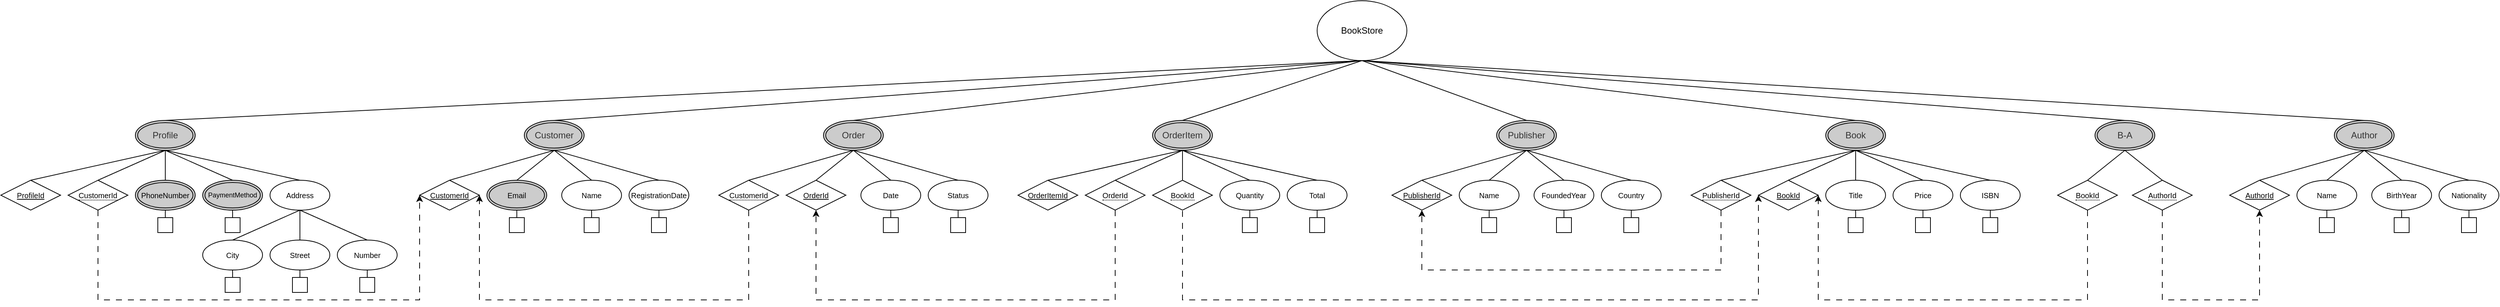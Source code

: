 <mxfile version="28.2.7">
  <diagram name="Page-1" id="6zA1jKckNfjwoGEOOEPr">
    <mxGraphModel grid="1" page="1" gridSize="10" guides="1" tooltips="1" connect="1" arrows="1" fold="1" pageScale="1" pageWidth="1169" pageHeight="827" math="0" shadow="0">
      <root>
        <mxCell id="0" />
        <mxCell id="1" parent="0" />
        <mxCell id="DmlKLq1shtRMBLZsvWSt-1" value="BookStore" style="ellipse;whiteSpace=wrap;html=1;align=center;" vertex="1" parent="1">
          <mxGeometry x="1120" y="40" width="120" height="80" as="geometry" />
        </mxCell>
        <mxCell id="DmlKLq1shtRMBLZsvWSt-6" value="Profile" style="ellipse;shape=doubleEllipse;margin=3;whiteSpace=wrap;html=1;align=center;fillColor=#CCCCCC;fontColor=#333333;strokeColor=#000000;" vertex="1" parent="1">
          <mxGeometry x="-460" y="200" width="80" height="40" as="geometry" />
        </mxCell>
        <mxCell id="DmlKLq1shtRMBLZsvWSt-14" value="" style="endArrow=none;html=1;rounded=0;exitX=0.5;exitY=0;exitDx=0;exitDy=0;entryX=0.5;entryY=1;entryDx=0;entryDy=0;" edge="1" parent="1" source="DmlKLq1shtRMBLZsvWSt-6" target="DmlKLq1shtRMBLZsvWSt-1">
          <mxGeometry width="50" height="50" relative="1" as="geometry">
            <mxPoint x="200" y="510" as="sourcePoint" />
            <mxPoint x="250" y="460" as="targetPoint" />
          </mxGeometry>
        </mxCell>
        <mxCell id="DmlKLq1shtRMBLZsvWSt-15" value="Address" style="ellipse;whiteSpace=wrap;html=1;align=center;fontSize=10;" vertex="1" parent="1">
          <mxGeometry x="-280" y="280" width="80" height="40" as="geometry" />
        </mxCell>
        <mxCell id="DmlKLq1shtRMBLZsvWSt-16" value="ProfileId" style="shape=rhombus;perimeter=rhombusPerimeter;whiteSpace=wrap;html=1;align=center;fontStyle=4;fontSize=10;" vertex="1" parent="1">
          <mxGeometry x="-640" y="280" width="80" height="40" as="geometry" />
        </mxCell>
        <mxCell id="DmlKLq1shtRMBLZsvWSt-211" style="edgeStyle=orthogonalEdgeStyle;rounded=0;orthogonalLoop=1;jettySize=auto;html=1;exitX=0.5;exitY=1;exitDx=0;exitDy=0;entryX=0;entryY=0.5;entryDx=0;entryDy=0;dashed=1;dashPattern=8 8;" edge="1" parent="1" source="DmlKLq1shtRMBLZsvWSt-19" target="DmlKLq1shtRMBLZsvWSt-46">
          <mxGeometry relative="1" as="geometry">
            <Array as="points">
              <mxPoint x="-510" y="440" />
              <mxPoint x="-80" y="440" />
            </Array>
          </mxGeometry>
        </mxCell>
        <mxCell id="DmlKLq1shtRMBLZsvWSt-19" value="&lt;span style=&quot;border-bottom: 1px dotted;&quot;&gt;CustomerId&lt;/span&gt;" style="shape=rhombus;perimeter=rhombusPerimeter;whiteSpace=wrap;html=1;align=center;fontStyle=0;fontSize=10;" vertex="1" parent="1">
          <mxGeometry x="-550" y="280" width="80" height="40" as="geometry" />
        </mxCell>
        <mxCell id="DmlKLq1shtRMBLZsvWSt-20" value="PhoneNumber" style="ellipse;shape=doubleEllipse;margin=3;whiteSpace=wrap;html=1;align=center;fontSize=10;fillColor=#CCCCCC;" vertex="1" parent="1">
          <mxGeometry x="-460" y="280" width="80" height="40" as="geometry" />
        </mxCell>
        <mxCell id="DmlKLq1shtRMBLZsvWSt-21" value="PaymentMethod" style="ellipse;shape=doubleEllipse;margin=3;whiteSpace=wrap;html=1;align=center;fontSize=9;fillColor=#CCCCCC;" vertex="1" parent="1">
          <mxGeometry x="-370" y="280" width="80" height="40" as="geometry" />
        </mxCell>
        <mxCell id="DmlKLq1shtRMBLZsvWSt-22" value="" style="endArrow=none;html=1;rounded=0;exitX=0.5;exitY=0;exitDx=0;exitDy=0;entryX=0.5;entryY=1;entryDx=0;entryDy=0;" edge="1" parent="1" source="DmlKLq1shtRMBLZsvWSt-16" target="DmlKLq1shtRMBLZsvWSt-6">
          <mxGeometry width="50" height="50" relative="1" as="geometry">
            <mxPoint x="-400" y="290" as="sourcePoint" />
            <mxPoint x="-350" y="240" as="targetPoint" />
          </mxGeometry>
        </mxCell>
        <mxCell id="DmlKLq1shtRMBLZsvWSt-23" value="" style="endArrow=none;html=1;rounded=0;exitX=0.5;exitY=0;exitDx=0;exitDy=0;entryX=0.5;entryY=1;entryDx=0;entryDy=0;" edge="1" parent="1" source="DmlKLq1shtRMBLZsvWSt-19" target="DmlKLq1shtRMBLZsvWSt-6">
          <mxGeometry width="50" height="50" relative="1" as="geometry">
            <mxPoint x="-590" y="290" as="sourcePoint" />
            <mxPoint x="-410" y="250" as="targetPoint" />
          </mxGeometry>
        </mxCell>
        <mxCell id="DmlKLq1shtRMBLZsvWSt-24" value="" style="endArrow=none;html=1;rounded=0;exitX=0.5;exitY=0;exitDx=0;exitDy=0;entryX=0.5;entryY=1;entryDx=0;entryDy=0;" edge="1" parent="1" source="DmlKLq1shtRMBLZsvWSt-15" target="DmlKLq1shtRMBLZsvWSt-6">
          <mxGeometry width="50" height="50" relative="1" as="geometry">
            <mxPoint x="-500" y="290" as="sourcePoint" />
            <mxPoint x="-410" y="250" as="targetPoint" />
          </mxGeometry>
        </mxCell>
        <mxCell id="DmlKLq1shtRMBLZsvWSt-25" value="" style="endArrow=none;html=1;rounded=0;exitX=0.5;exitY=0;exitDx=0;exitDy=0;entryX=0.5;entryY=1;entryDx=0;entryDy=0;" edge="1" parent="1" source="DmlKLq1shtRMBLZsvWSt-20" target="DmlKLq1shtRMBLZsvWSt-6">
          <mxGeometry width="50" height="50" relative="1" as="geometry">
            <mxPoint x="-410" y="290" as="sourcePoint" />
            <mxPoint x="-410" y="250" as="targetPoint" />
          </mxGeometry>
        </mxCell>
        <mxCell id="DmlKLq1shtRMBLZsvWSt-26" value="" style="endArrow=none;html=1;rounded=0;exitX=0.5;exitY=0;exitDx=0;exitDy=0;entryX=0.5;entryY=1;entryDx=0;entryDy=0;" edge="1" parent="1" source="DmlKLq1shtRMBLZsvWSt-21" target="DmlKLq1shtRMBLZsvWSt-6">
          <mxGeometry width="50" height="50" relative="1" as="geometry">
            <mxPoint x="-320" y="290" as="sourcePoint" />
            <mxPoint x="-410" y="250" as="targetPoint" />
          </mxGeometry>
        </mxCell>
        <mxCell id="DmlKLq1shtRMBLZsvWSt-27" value="City" style="ellipse;whiteSpace=wrap;html=1;align=center;fontSize=10;" vertex="1" parent="1">
          <mxGeometry x="-370" y="360" width="80" height="40" as="geometry" />
        </mxCell>
        <mxCell id="DmlKLq1shtRMBLZsvWSt-28" value="Street" style="ellipse;whiteSpace=wrap;html=1;align=center;fontSize=10;" vertex="1" parent="1">
          <mxGeometry x="-280" y="360" width="80" height="40" as="geometry" />
        </mxCell>
        <mxCell id="DmlKLq1shtRMBLZsvWSt-29" value="Number" style="ellipse;whiteSpace=wrap;html=1;align=center;fontSize=10;" vertex="1" parent="1">
          <mxGeometry x="-190" y="360" width="80" height="40" as="geometry" />
        </mxCell>
        <mxCell id="DmlKLq1shtRMBLZsvWSt-30" value="" style="endArrow=none;html=1;rounded=0;exitX=0.5;exitY=0;exitDx=0;exitDy=0;entryX=0.5;entryY=1;entryDx=0;entryDy=0;" edge="1" parent="1" source="DmlKLq1shtRMBLZsvWSt-27" target="DmlKLq1shtRMBLZsvWSt-15">
          <mxGeometry width="50" height="50" relative="1" as="geometry">
            <mxPoint x="-410" y="290" as="sourcePoint" />
            <mxPoint x="-410" y="250" as="targetPoint" />
          </mxGeometry>
        </mxCell>
        <mxCell id="DmlKLq1shtRMBLZsvWSt-31" value="" style="endArrow=none;html=1;rounded=0;exitX=0.5;exitY=0;exitDx=0;exitDy=0;entryX=0.5;entryY=1;entryDx=0;entryDy=0;" edge="1" parent="1" source="DmlKLq1shtRMBLZsvWSt-28" target="DmlKLq1shtRMBLZsvWSt-15">
          <mxGeometry width="50" height="50" relative="1" as="geometry">
            <mxPoint x="-500" y="370" as="sourcePoint" />
            <mxPoint x="-410" y="330" as="targetPoint" />
          </mxGeometry>
        </mxCell>
        <mxCell id="DmlKLq1shtRMBLZsvWSt-32" value="" style="endArrow=none;html=1;rounded=0;exitX=0.5;exitY=0;exitDx=0;exitDy=0;entryX=0.5;entryY=1;entryDx=0;entryDy=0;" edge="1" parent="1" source="DmlKLq1shtRMBLZsvWSt-29" target="DmlKLq1shtRMBLZsvWSt-15">
          <mxGeometry width="50" height="50" relative="1" as="geometry">
            <mxPoint x="-410" y="370" as="sourcePoint" />
            <mxPoint x="-410" y="330" as="targetPoint" />
          </mxGeometry>
        </mxCell>
        <mxCell id="DmlKLq1shtRMBLZsvWSt-33" value="" style="whiteSpace=wrap;html=1;aspect=fixed;" vertex="1" parent="1">
          <mxGeometry x="-340" y="330" width="20" height="20" as="geometry" />
        </mxCell>
        <mxCell id="DmlKLq1shtRMBLZsvWSt-34" value="" style="whiteSpace=wrap;html=1;aspect=fixed;" vertex="1" parent="1">
          <mxGeometry x="-430" y="330" width="20" height="20" as="geometry" />
        </mxCell>
        <mxCell id="DmlKLq1shtRMBLZsvWSt-35" value="" style="whiteSpace=wrap;html=1;aspect=fixed;" vertex="1" parent="1">
          <mxGeometry x="-340" y="410" width="20" height="20" as="geometry" />
        </mxCell>
        <mxCell id="DmlKLq1shtRMBLZsvWSt-36" value="" style="whiteSpace=wrap;html=1;aspect=fixed;" vertex="1" parent="1">
          <mxGeometry x="-250" y="410" width="20" height="20" as="geometry" />
        </mxCell>
        <mxCell id="DmlKLq1shtRMBLZsvWSt-37" value="" style="whiteSpace=wrap;html=1;aspect=fixed;" vertex="1" parent="1">
          <mxGeometry x="-160" y="410" width="20" height="20" as="geometry" />
        </mxCell>
        <mxCell id="DmlKLq1shtRMBLZsvWSt-38" value="" style="endArrow=none;html=1;rounded=0;exitX=0.5;exitY=0;exitDx=0;exitDy=0;entryX=0.5;entryY=1;entryDx=0;entryDy=0;" edge="1" parent="1" source="DmlKLq1shtRMBLZsvWSt-34" target="DmlKLq1shtRMBLZsvWSt-20">
          <mxGeometry width="50" height="50" relative="1" as="geometry">
            <mxPoint x="-410" y="290" as="sourcePoint" />
            <mxPoint x="-410" y="250" as="targetPoint" />
          </mxGeometry>
        </mxCell>
        <mxCell id="DmlKLq1shtRMBLZsvWSt-39" value="" style="endArrow=none;html=1;rounded=0;exitX=0.5;exitY=0;exitDx=0;exitDy=0;entryX=0.5;entryY=1;entryDx=0;entryDy=0;" edge="1" parent="1" source="DmlKLq1shtRMBLZsvWSt-33" target="DmlKLq1shtRMBLZsvWSt-21">
          <mxGeometry width="50" height="50" relative="1" as="geometry">
            <mxPoint x="-410" y="340" as="sourcePoint" />
            <mxPoint x="-410" y="330" as="targetPoint" />
          </mxGeometry>
        </mxCell>
        <mxCell id="DmlKLq1shtRMBLZsvWSt-40" value="" style="endArrow=none;html=1;rounded=0;exitX=0.5;exitY=0;exitDx=0;exitDy=0;entryX=0.5;entryY=1;entryDx=0;entryDy=0;" edge="1" parent="1" source="DmlKLq1shtRMBLZsvWSt-35" target="DmlKLq1shtRMBLZsvWSt-27">
          <mxGeometry width="50" height="50" relative="1" as="geometry">
            <mxPoint x="-320" y="300" as="sourcePoint" />
            <mxPoint x="-320" y="290" as="targetPoint" />
          </mxGeometry>
        </mxCell>
        <mxCell id="DmlKLq1shtRMBLZsvWSt-42" value="" style="endArrow=none;html=1;rounded=0;exitX=0.5;exitY=0;exitDx=0;exitDy=0;entryX=0.5;entryY=1;entryDx=0;entryDy=0;" edge="1" parent="1" source="DmlKLq1shtRMBLZsvWSt-36" target="DmlKLq1shtRMBLZsvWSt-28">
          <mxGeometry width="50" height="50" relative="1" as="geometry">
            <mxPoint x="-320" y="420" as="sourcePoint" />
            <mxPoint x="-320" y="410" as="targetPoint" />
          </mxGeometry>
        </mxCell>
        <mxCell id="DmlKLq1shtRMBLZsvWSt-43" value="" style="endArrow=none;html=1;rounded=0;exitX=0.5;exitY=0;exitDx=0;exitDy=0;entryX=0.5;entryY=1;entryDx=0;entryDy=0;" edge="1" parent="1" source="DmlKLq1shtRMBLZsvWSt-37" target="DmlKLq1shtRMBLZsvWSt-29">
          <mxGeometry width="50" height="50" relative="1" as="geometry">
            <mxPoint x="-230" y="420" as="sourcePoint" />
            <mxPoint x="-230" y="410" as="targetPoint" />
          </mxGeometry>
        </mxCell>
        <mxCell id="DmlKLq1shtRMBLZsvWSt-44" value="Customer" style="ellipse;shape=doubleEllipse;margin=3;whiteSpace=wrap;html=1;align=center;fillColor=#CCCCCC;fontColor=#333333;strokeColor=#000000;" vertex="1" parent="1">
          <mxGeometry x="60" y="200" width="80" height="40" as="geometry" />
        </mxCell>
        <mxCell id="DmlKLq1shtRMBLZsvWSt-45" value="Name" style="ellipse;whiteSpace=wrap;html=1;align=center;fontSize=10;" vertex="1" parent="1">
          <mxGeometry x="110" y="280" width="80" height="40" as="geometry" />
        </mxCell>
        <mxCell id="DmlKLq1shtRMBLZsvWSt-46" value="CustomerId" style="shape=rhombus;perimeter=rhombusPerimeter;whiteSpace=wrap;html=1;align=center;fontStyle=4;fontSize=10;" vertex="1" parent="1">
          <mxGeometry x="-80" y="280" width="80" height="40" as="geometry" />
        </mxCell>
        <mxCell id="DmlKLq1shtRMBLZsvWSt-48" value="Email" style="ellipse;shape=doubleEllipse;margin=3;whiteSpace=wrap;html=1;align=center;fontSize=10;fillColor=#CCCCCC;" vertex="1" parent="1">
          <mxGeometry x="10" y="280" width="80" height="40" as="geometry" />
        </mxCell>
        <mxCell id="DmlKLq1shtRMBLZsvWSt-50" value="" style="endArrow=none;html=1;rounded=0;exitX=0.5;exitY=0;exitDx=0;exitDy=0;entryX=0.5;entryY=1;entryDx=0;entryDy=0;" edge="1" parent="1" source="DmlKLq1shtRMBLZsvWSt-46" target="DmlKLq1shtRMBLZsvWSt-44">
          <mxGeometry width="50" height="50" relative="1" as="geometry">
            <mxPoint x="115" y="290" as="sourcePoint" />
            <mxPoint x="165" y="240" as="targetPoint" />
          </mxGeometry>
        </mxCell>
        <mxCell id="DmlKLq1shtRMBLZsvWSt-52" value="" style="endArrow=none;html=1;rounded=0;exitX=0.5;exitY=0;exitDx=0;exitDy=0;entryX=0.5;entryY=1;entryDx=0;entryDy=0;" edge="1" parent="1" source="DmlKLq1shtRMBLZsvWSt-45" target="DmlKLq1shtRMBLZsvWSt-44">
          <mxGeometry width="50" height="50" relative="1" as="geometry">
            <mxPoint x="15" y="290" as="sourcePoint" />
            <mxPoint x="105" y="250" as="targetPoint" />
          </mxGeometry>
        </mxCell>
        <mxCell id="DmlKLq1shtRMBLZsvWSt-53" value="" style="endArrow=none;html=1;rounded=0;exitX=0.5;exitY=0;exitDx=0;exitDy=0;entryX=0.5;entryY=1;entryDx=0;entryDy=0;" edge="1" parent="1" source="DmlKLq1shtRMBLZsvWSt-48" target="DmlKLq1shtRMBLZsvWSt-44">
          <mxGeometry width="50" height="50" relative="1" as="geometry">
            <mxPoint x="105" y="290" as="sourcePoint" />
            <mxPoint x="105" y="250" as="targetPoint" />
          </mxGeometry>
        </mxCell>
        <mxCell id="DmlKLq1shtRMBLZsvWSt-62" value="" style="whiteSpace=wrap;html=1;aspect=fixed;" vertex="1" parent="1">
          <mxGeometry x="40" y="330" width="20" height="20" as="geometry" />
        </mxCell>
        <mxCell id="DmlKLq1shtRMBLZsvWSt-66" value="" style="endArrow=none;html=1;rounded=0;exitX=0.5;exitY=0;exitDx=0;exitDy=0;entryX=0.5;entryY=1;entryDx=0;entryDy=0;" edge="1" parent="1" source="DmlKLq1shtRMBLZsvWSt-62" target="DmlKLq1shtRMBLZsvWSt-48">
          <mxGeometry width="50" height="50" relative="1" as="geometry">
            <mxPoint x="60" y="290" as="sourcePoint" />
            <mxPoint x="60" y="250" as="targetPoint" />
          </mxGeometry>
        </mxCell>
        <mxCell id="DmlKLq1shtRMBLZsvWSt-72" value="RegistrationDate" style="ellipse;whiteSpace=wrap;html=1;align=center;fontSize=10;" vertex="1" parent="1">
          <mxGeometry x="200" y="280" width="80" height="40" as="geometry" />
        </mxCell>
        <mxCell id="DmlKLq1shtRMBLZsvWSt-73" value="" style="endArrow=none;html=1;rounded=0;exitX=0.5;exitY=0;exitDx=0;exitDy=0;entryX=0.5;entryY=1;entryDx=0;entryDy=0;" edge="1" parent="1" source="DmlKLq1shtRMBLZsvWSt-72" target="DmlKLq1shtRMBLZsvWSt-44">
          <mxGeometry width="50" height="50" relative="1" as="geometry">
            <mxPoint x="105" y="290" as="sourcePoint" />
            <mxPoint x="105" y="250" as="targetPoint" />
          </mxGeometry>
        </mxCell>
        <mxCell id="DmlKLq1shtRMBLZsvWSt-77" value="" style="whiteSpace=wrap;html=1;aspect=fixed;" vertex="1" parent="1">
          <mxGeometry x="140" y="330" width="20" height="20" as="geometry" />
        </mxCell>
        <mxCell id="DmlKLq1shtRMBLZsvWSt-79" value="" style="whiteSpace=wrap;html=1;aspect=fixed;" vertex="1" parent="1">
          <mxGeometry x="230" y="330" width="20" height="20" as="geometry" />
        </mxCell>
        <mxCell id="DmlKLq1shtRMBLZsvWSt-81" value="" style="endArrow=none;html=1;rounded=0;exitX=0.5;exitY=0;exitDx=0;exitDy=0;entryX=0.5;entryY=1;entryDx=0;entryDy=0;" edge="1" parent="1" source="DmlKLq1shtRMBLZsvWSt-77" target="DmlKLq1shtRMBLZsvWSt-45">
          <mxGeometry width="50" height="50" relative="1" as="geometry">
            <mxPoint x="70" y="340" as="sourcePoint" />
            <mxPoint x="70" y="330" as="targetPoint" />
          </mxGeometry>
        </mxCell>
        <mxCell id="DmlKLq1shtRMBLZsvWSt-82" value="" style="endArrow=none;html=1;rounded=0;exitX=0.5;exitY=0;exitDx=0;exitDy=0;entryX=0.5;entryY=1;entryDx=0;entryDy=0;" edge="1" parent="1" source="DmlKLq1shtRMBLZsvWSt-79" target="DmlKLq1shtRMBLZsvWSt-72">
          <mxGeometry width="50" height="50" relative="1" as="geometry">
            <mxPoint x="160" y="340" as="sourcePoint" />
            <mxPoint x="160" y="330" as="targetPoint" />
          </mxGeometry>
        </mxCell>
        <mxCell id="DmlKLq1shtRMBLZsvWSt-83" value="" style="endArrow=none;html=1;rounded=0;exitX=0.5;exitY=0;exitDx=0;exitDy=0;entryX=0.5;entryY=1;entryDx=0;entryDy=0;" edge="1" parent="1" source="DmlKLq1shtRMBLZsvWSt-44" target="DmlKLq1shtRMBLZsvWSt-1">
          <mxGeometry width="50" height="50" relative="1" as="geometry">
            <mxPoint x="-410" y="210" as="sourcePoint" />
            <mxPoint x="-30" y="130" as="targetPoint" />
          </mxGeometry>
        </mxCell>
        <mxCell id="DmlKLq1shtRMBLZsvWSt-84" value="Order" style="ellipse;shape=doubleEllipse;margin=3;whiteSpace=wrap;html=1;align=center;fillColor=#CCCCCC;fontColor=#333333;strokeColor=#000000;" vertex="1" parent="1">
          <mxGeometry x="460" y="200" width="80" height="40" as="geometry" />
        </mxCell>
        <mxCell id="DmlKLq1shtRMBLZsvWSt-85" value="Date" style="ellipse;whiteSpace=wrap;html=1;align=center;fontSize=10;" vertex="1" parent="1">
          <mxGeometry x="510" y="280" width="80" height="40" as="geometry" />
        </mxCell>
        <mxCell id="DmlKLq1shtRMBLZsvWSt-86" value="OrderId" style="shape=rhombus;perimeter=rhombusPerimeter;whiteSpace=wrap;html=1;align=center;fontStyle=4;fontSize=10;" vertex="1" parent="1">
          <mxGeometry x="410" y="280" width="80" height="40" as="geometry" />
        </mxCell>
        <mxCell id="DmlKLq1shtRMBLZsvWSt-212" style="edgeStyle=orthogonalEdgeStyle;rounded=0;orthogonalLoop=1;jettySize=auto;html=1;entryX=1;entryY=0.5;entryDx=0;entryDy=0;dashed=1;dashPattern=8 8;" edge="1" parent="1" source="DmlKLq1shtRMBLZsvWSt-87" target="DmlKLq1shtRMBLZsvWSt-46">
          <mxGeometry relative="1" as="geometry">
            <Array as="points">
              <mxPoint x="360" y="440" />
              <mxPoint y="440" />
            </Array>
          </mxGeometry>
        </mxCell>
        <mxCell id="DmlKLq1shtRMBLZsvWSt-87" value="&lt;span style=&quot;border-bottom: 1px dotted;&quot;&gt;CustomerId&lt;/span&gt;" style="shape=rhombus;perimeter=rhombusPerimeter;whiteSpace=wrap;html=1;align=center;fontStyle=0;fontSize=10;" vertex="1" parent="1">
          <mxGeometry x="320" y="280" width="80" height="40" as="geometry" />
        </mxCell>
        <mxCell id="DmlKLq1shtRMBLZsvWSt-90" value="" style="endArrow=none;html=1;rounded=0;exitX=0.5;exitY=0;exitDx=0;exitDy=0;entryX=0.5;entryY=1;entryDx=0;entryDy=0;" edge="1" parent="1" source="DmlKLq1shtRMBLZsvWSt-86" target="DmlKLq1shtRMBLZsvWSt-84">
          <mxGeometry width="50" height="50" relative="1" as="geometry">
            <mxPoint x="525" y="290" as="sourcePoint" />
            <mxPoint x="575" y="240" as="targetPoint" />
          </mxGeometry>
        </mxCell>
        <mxCell id="DmlKLq1shtRMBLZsvWSt-91" value="" style="endArrow=none;html=1;rounded=0;exitX=0.5;exitY=0;exitDx=0;exitDy=0;entryX=0.5;entryY=1;entryDx=0;entryDy=0;" edge="1" parent="1" source="DmlKLq1shtRMBLZsvWSt-87" target="DmlKLq1shtRMBLZsvWSt-84">
          <mxGeometry width="50" height="50" relative="1" as="geometry">
            <mxPoint x="335" y="290" as="sourcePoint" />
            <mxPoint x="515" y="250" as="targetPoint" />
          </mxGeometry>
        </mxCell>
        <mxCell id="DmlKLq1shtRMBLZsvWSt-92" value="" style="endArrow=none;html=1;rounded=0;exitX=0.5;exitY=0;exitDx=0;exitDy=0;entryX=0.5;entryY=1;entryDx=0;entryDy=0;" edge="1" parent="1" source="DmlKLq1shtRMBLZsvWSt-85" target="DmlKLq1shtRMBLZsvWSt-84">
          <mxGeometry width="50" height="50" relative="1" as="geometry">
            <mxPoint x="425" y="290" as="sourcePoint" />
            <mxPoint x="515" y="250" as="targetPoint" />
          </mxGeometry>
        </mxCell>
        <mxCell id="DmlKLq1shtRMBLZsvWSt-111" value="Status" style="ellipse;whiteSpace=wrap;html=1;align=center;fontSize=10;" vertex="1" parent="1">
          <mxGeometry x="600" y="280" width="80" height="40" as="geometry" />
        </mxCell>
        <mxCell id="DmlKLq1shtRMBLZsvWSt-112" value="" style="endArrow=none;html=1;rounded=0;exitX=0.5;exitY=0;exitDx=0;exitDy=0;entryX=0.5;entryY=1;entryDx=0;entryDy=0;" edge="1" parent="1" source="DmlKLq1shtRMBLZsvWSt-111" target="DmlKLq1shtRMBLZsvWSt-84">
          <mxGeometry width="50" height="50" relative="1" as="geometry">
            <mxPoint x="515" y="290" as="sourcePoint" />
            <mxPoint x="515" y="250" as="targetPoint" />
          </mxGeometry>
        </mxCell>
        <mxCell id="DmlKLq1shtRMBLZsvWSt-113" value="" style="whiteSpace=wrap;html=1;aspect=fixed;" vertex="1" parent="1">
          <mxGeometry x="540" y="330" width="20" height="20" as="geometry" />
        </mxCell>
        <mxCell id="DmlKLq1shtRMBLZsvWSt-114" value="" style="whiteSpace=wrap;html=1;aspect=fixed;" vertex="1" parent="1">
          <mxGeometry x="630" y="330" width="20" height="20" as="geometry" />
        </mxCell>
        <mxCell id="DmlKLq1shtRMBLZsvWSt-115" value="" style="endArrow=none;html=1;rounded=0;exitX=0.5;exitY=0;exitDx=0;exitDy=0;entryX=0.5;entryY=1;entryDx=0;entryDy=0;" edge="1" parent="1" source="DmlKLq1shtRMBLZsvWSt-113" target="DmlKLq1shtRMBLZsvWSt-85">
          <mxGeometry width="50" height="50" relative="1" as="geometry">
            <mxPoint x="560" y="290" as="sourcePoint" />
            <mxPoint x="560" y="250" as="targetPoint" />
          </mxGeometry>
        </mxCell>
        <mxCell id="DmlKLq1shtRMBLZsvWSt-116" value="" style="endArrow=none;html=1;rounded=0;exitX=0.5;exitY=0;exitDx=0;exitDy=0;entryX=0.5;entryY=1;entryDx=0;entryDy=0;" edge="1" parent="1" source="DmlKLq1shtRMBLZsvWSt-114" target="DmlKLq1shtRMBLZsvWSt-111">
          <mxGeometry width="50" height="50" relative="1" as="geometry">
            <mxPoint x="555" y="340" as="sourcePoint" />
            <mxPoint x="555" y="330" as="targetPoint" />
          </mxGeometry>
        </mxCell>
        <mxCell id="DmlKLq1shtRMBLZsvWSt-117" value="" style="endArrow=none;html=1;rounded=0;exitX=0.5;exitY=0;exitDx=0;exitDy=0;entryX=0.5;entryY=1;entryDx=0;entryDy=0;" edge="1" parent="1" source="DmlKLq1shtRMBLZsvWSt-84" target="DmlKLq1shtRMBLZsvWSt-1">
          <mxGeometry width="50" height="50" relative="1" as="geometry">
            <mxPoint x="110" y="210" as="sourcePoint" />
            <mxPoint x="-30" y="130" as="targetPoint" />
          </mxGeometry>
        </mxCell>
        <mxCell id="DmlKLq1shtRMBLZsvWSt-118" value="OrderItem" style="ellipse;shape=doubleEllipse;margin=3;whiteSpace=wrap;html=1;align=center;fillColor=#CCCCCC;fontColor=#333333;strokeColor=#000000;" vertex="1" parent="1">
          <mxGeometry x="900" y="200" width="80" height="40" as="geometry" />
        </mxCell>
        <mxCell id="DmlKLq1shtRMBLZsvWSt-119" value="Quantity" style="ellipse;whiteSpace=wrap;html=1;align=center;fontSize=10;" vertex="1" parent="1">
          <mxGeometry x="990" y="280" width="80" height="40" as="geometry" />
        </mxCell>
        <mxCell id="DmlKLq1shtRMBLZsvWSt-120" value="OrderItemId" style="shape=rhombus;perimeter=rhombusPerimeter;whiteSpace=wrap;html=1;align=center;fontStyle=4;fontSize=10;" vertex="1" parent="1">
          <mxGeometry x="720" y="280" width="80" height="40" as="geometry" />
        </mxCell>
        <mxCell id="DmlKLq1shtRMBLZsvWSt-213" style="edgeStyle=orthogonalEdgeStyle;rounded=0;orthogonalLoop=1;jettySize=auto;html=1;exitX=0.5;exitY=1;exitDx=0;exitDy=0;entryX=0.5;entryY=1;entryDx=0;entryDy=0;dashed=1;dashPattern=8 8;" edge="1" parent="1" source="DmlKLq1shtRMBLZsvWSt-121" target="DmlKLq1shtRMBLZsvWSt-86">
          <mxGeometry relative="1" as="geometry">
            <Array as="points">
              <mxPoint x="850" y="440" />
              <mxPoint x="450" y="440" />
            </Array>
          </mxGeometry>
        </mxCell>
        <mxCell id="DmlKLq1shtRMBLZsvWSt-121" value="&lt;span style=&quot;border-bottom: 1px dotted;&quot;&gt;OrderId&lt;/span&gt;" style="shape=rhombus;perimeter=rhombusPerimeter;whiteSpace=wrap;html=1;align=center;fontStyle=0;fontSize=10;" vertex="1" parent="1">
          <mxGeometry x="810" y="280" width="80" height="40" as="geometry" />
        </mxCell>
        <mxCell id="DmlKLq1shtRMBLZsvWSt-122" value="" style="endArrow=none;html=1;rounded=0;exitX=0.5;exitY=0;exitDx=0;exitDy=0;entryX=0.5;entryY=1;entryDx=0;entryDy=0;" edge="1" parent="1" source="DmlKLq1shtRMBLZsvWSt-120" target="DmlKLq1shtRMBLZsvWSt-118">
          <mxGeometry width="50" height="50" relative="1" as="geometry">
            <mxPoint x="965" y="290" as="sourcePoint" />
            <mxPoint x="1015" y="240" as="targetPoint" />
          </mxGeometry>
        </mxCell>
        <mxCell id="DmlKLq1shtRMBLZsvWSt-123" value="" style="endArrow=none;html=1;rounded=0;exitX=0.5;exitY=0;exitDx=0;exitDy=0;entryX=0.5;entryY=1;entryDx=0;entryDy=0;" edge="1" parent="1" source="DmlKLq1shtRMBLZsvWSt-121" target="DmlKLq1shtRMBLZsvWSt-118">
          <mxGeometry width="50" height="50" relative="1" as="geometry">
            <mxPoint x="775" y="290" as="sourcePoint" />
            <mxPoint x="955" y="250" as="targetPoint" />
          </mxGeometry>
        </mxCell>
        <mxCell id="DmlKLq1shtRMBLZsvWSt-124" value="" style="endArrow=none;html=1;rounded=0;exitX=0.5;exitY=0;exitDx=0;exitDy=0;entryX=0.5;entryY=1;entryDx=0;entryDy=0;" edge="1" parent="1" source="DmlKLq1shtRMBLZsvWSt-119" target="DmlKLq1shtRMBLZsvWSt-118">
          <mxGeometry width="50" height="50" relative="1" as="geometry">
            <mxPoint x="865" y="290" as="sourcePoint" />
            <mxPoint x="955" y="250" as="targetPoint" />
          </mxGeometry>
        </mxCell>
        <mxCell id="DmlKLq1shtRMBLZsvWSt-125" value="Total" style="ellipse;whiteSpace=wrap;html=1;align=center;fontSize=10;" vertex="1" parent="1">
          <mxGeometry x="1080" y="280" width="80" height="40" as="geometry" />
        </mxCell>
        <mxCell id="DmlKLq1shtRMBLZsvWSt-126" value="" style="endArrow=none;html=1;rounded=0;exitX=0.5;exitY=0;exitDx=0;exitDy=0;entryX=0.5;entryY=1;entryDx=0;entryDy=0;" edge="1" parent="1" source="DmlKLq1shtRMBLZsvWSt-125" target="DmlKLq1shtRMBLZsvWSt-118">
          <mxGeometry width="50" height="50" relative="1" as="geometry">
            <mxPoint x="955" y="290" as="sourcePoint" />
            <mxPoint x="955" y="250" as="targetPoint" />
          </mxGeometry>
        </mxCell>
        <mxCell id="DmlKLq1shtRMBLZsvWSt-127" value="" style="whiteSpace=wrap;html=1;aspect=fixed;" vertex="1" parent="1">
          <mxGeometry x="1020" y="330" width="20" height="20" as="geometry" />
        </mxCell>
        <mxCell id="DmlKLq1shtRMBLZsvWSt-128" value="" style="whiteSpace=wrap;html=1;aspect=fixed;" vertex="1" parent="1">
          <mxGeometry x="1110" y="330" width="20" height="20" as="geometry" />
        </mxCell>
        <mxCell id="DmlKLq1shtRMBLZsvWSt-129" value="" style="endArrow=none;html=1;rounded=0;exitX=0.5;exitY=0;exitDx=0;exitDy=0;entryX=0.5;entryY=1;entryDx=0;entryDy=0;" edge="1" parent="1" source="DmlKLq1shtRMBLZsvWSt-127" target="DmlKLq1shtRMBLZsvWSt-119">
          <mxGeometry width="50" height="50" relative="1" as="geometry">
            <mxPoint x="1040" y="290" as="sourcePoint" />
            <mxPoint x="1040" y="250" as="targetPoint" />
          </mxGeometry>
        </mxCell>
        <mxCell id="DmlKLq1shtRMBLZsvWSt-130" value="" style="endArrow=none;html=1;rounded=0;exitX=0.5;exitY=0;exitDx=0;exitDy=0;entryX=0.5;entryY=1;entryDx=0;entryDy=0;" edge="1" parent="1" source="DmlKLq1shtRMBLZsvWSt-128" target="DmlKLq1shtRMBLZsvWSt-125">
          <mxGeometry width="50" height="50" relative="1" as="geometry">
            <mxPoint x="1035" y="340" as="sourcePoint" />
            <mxPoint x="1035" y="330" as="targetPoint" />
          </mxGeometry>
        </mxCell>
        <mxCell id="DmlKLq1shtRMBLZsvWSt-216" style="edgeStyle=orthogonalEdgeStyle;rounded=0;orthogonalLoop=1;jettySize=auto;html=1;exitX=0.5;exitY=1;exitDx=0;exitDy=0;dashed=1;dashPattern=8 8;entryX=0;entryY=0.5;entryDx=0;entryDy=0;" edge="1" parent="1" target="DmlKLq1shtRMBLZsvWSt-136">
          <mxGeometry relative="1" as="geometry">
            <mxPoint x="940" y="321" as="sourcePoint" />
            <mxPoint x="1740" y="331" as="targetPoint" />
            <Array as="points">
              <mxPoint x="940" y="440" />
              <mxPoint x="1710" y="440" />
            </Array>
          </mxGeometry>
        </mxCell>
        <mxCell id="DmlKLq1shtRMBLZsvWSt-131" value="&lt;span style=&quot;border-bottom: 1px dotted;&quot;&gt;BookId&lt;/span&gt;" style="shape=rhombus;perimeter=rhombusPerimeter;whiteSpace=wrap;html=1;align=center;fontStyle=0;fontSize=10;" vertex="1" parent="1">
          <mxGeometry x="900" y="280" width="80" height="40" as="geometry" />
        </mxCell>
        <mxCell id="DmlKLq1shtRMBLZsvWSt-132" value="" style="endArrow=none;html=1;rounded=0;exitX=0.5;exitY=0;exitDx=0;exitDy=0;entryX=0.5;entryY=1;entryDx=0;entryDy=0;" edge="1" parent="1" source="DmlKLq1shtRMBLZsvWSt-131" target="DmlKLq1shtRMBLZsvWSt-118">
          <mxGeometry width="50" height="50" relative="1" as="geometry">
            <mxPoint x="900" y="290" as="sourcePoint" />
            <mxPoint x="950" y="250" as="targetPoint" />
          </mxGeometry>
        </mxCell>
        <mxCell id="DmlKLq1shtRMBLZsvWSt-133" value="" style="endArrow=none;html=1;rounded=0;exitX=0.5;exitY=0;exitDx=0;exitDy=0;entryX=0.5;entryY=1;entryDx=0;entryDy=0;" edge="1" parent="1" source="DmlKLq1shtRMBLZsvWSt-118" target="DmlKLq1shtRMBLZsvWSt-1">
          <mxGeometry width="50" height="50" relative="1" as="geometry">
            <mxPoint x="510" y="210" as="sourcePoint" />
            <mxPoint x="440" y="120" as="targetPoint" />
          </mxGeometry>
        </mxCell>
        <mxCell id="DmlKLq1shtRMBLZsvWSt-134" value="Book" style="ellipse;shape=doubleEllipse;margin=3;whiteSpace=wrap;html=1;align=center;fillColor=#CCCCCC;fontColor=#333333;strokeColor=#000000;" vertex="1" parent="1">
          <mxGeometry x="1800" y="200" width="80" height="40" as="geometry" />
        </mxCell>
        <mxCell id="DmlKLq1shtRMBLZsvWSt-135" value="Price" style="ellipse;whiteSpace=wrap;html=1;align=center;fontSize=10;" vertex="1" parent="1">
          <mxGeometry x="1890" y="280" width="80" height="40" as="geometry" />
        </mxCell>
        <mxCell id="DmlKLq1shtRMBLZsvWSt-136" value="BookId" style="shape=rhombus;perimeter=rhombusPerimeter;whiteSpace=wrap;html=1;align=center;fontStyle=4;fontSize=10;" vertex="1" parent="1">
          <mxGeometry x="1710" y="280" width="80" height="40" as="geometry" />
        </mxCell>
        <mxCell id="DmlKLq1shtRMBLZsvWSt-217" style="edgeStyle=orthogonalEdgeStyle;rounded=0;orthogonalLoop=1;jettySize=auto;html=1;entryX=0.5;entryY=1;entryDx=0;entryDy=0;exitX=0.5;exitY=1;exitDx=0;exitDy=0;dashed=1;dashPattern=8 8;" edge="1" parent="1" source="DmlKLq1shtRMBLZsvWSt-137" target="DmlKLq1shtRMBLZsvWSt-196">
          <mxGeometry relative="1" as="geometry">
            <mxPoint x="1660.034" y="369.993" as="sourcePoint" />
            <mxPoint x="1260.0" y="370.01" as="targetPoint" />
            <Array as="points">
              <mxPoint x="1660" y="400" />
              <mxPoint x="1260" y="400" />
            </Array>
          </mxGeometry>
        </mxCell>
        <mxCell id="DmlKLq1shtRMBLZsvWSt-137" value="&lt;span style=&quot;border-bottom: 1px dotted;&quot;&gt;PublisherId&lt;/span&gt;" style="shape=rhombus;perimeter=rhombusPerimeter;whiteSpace=wrap;html=1;align=center;fontStyle=0;fontSize=10;" vertex="1" parent="1">
          <mxGeometry x="1620" y="280" width="80" height="40" as="geometry" />
        </mxCell>
        <mxCell id="DmlKLq1shtRMBLZsvWSt-138" value="" style="endArrow=none;html=1;rounded=0;exitX=0.5;exitY=0;exitDx=0;exitDy=0;entryX=0.5;entryY=1;entryDx=0;entryDy=0;" edge="1" parent="1" source="DmlKLq1shtRMBLZsvWSt-136" target="DmlKLq1shtRMBLZsvWSt-134">
          <mxGeometry width="50" height="50" relative="1" as="geometry">
            <mxPoint x="1865" y="290" as="sourcePoint" />
            <mxPoint x="1915" y="240" as="targetPoint" />
          </mxGeometry>
        </mxCell>
        <mxCell id="DmlKLq1shtRMBLZsvWSt-139" value="" style="endArrow=none;html=1;rounded=0;exitX=0.5;exitY=0;exitDx=0;exitDy=0;entryX=0.5;entryY=1;entryDx=0;entryDy=0;" edge="1" parent="1" source="DmlKLq1shtRMBLZsvWSt-137" target="DmlKLq1shtRMBLZsvWSt-134">
          <mxGeometry width="50" height="50" relative="1" as="geometry">
            <mxPoint x="1675" y="290" as="sourcePoint" />
            <mxPoint x="1855" y="250" as="targetPoint" />
          </mxGeometry>
        </mxCell>
        <mxCell id="DmlKLq1shtRMBLZsvWSt-140" value="" style="endArrow=none;html=1;rounded=0;exitX=0.5;exitY=0;exitDx=0;exitDy=0;entryX=0.5;entryY=1;entryDx=0;entryDy=0;" edge="1" parent="1" source="DmlKLq1shtRMBLZsvWSt-135" target="DmlKLq1shtRMBLZsvWSt-134">
          <mxGeometry width="50" height="50" relative="1" as="geometry">
            <mxPoint x="1765" y="290" as="sourcePoint" />
            <mxPoint x="1855" y="250" as="targetPoint" />
          </mxGeometry>
        </mxCell>
        <mxCell id="DmlKLq1shtRMBLZsvWSt-141" value="ISBN" style="ellipse;whiteSpace=wrap;html=1;align=center;fontSize=10;" vertex="1" parent="1">
          <mxGeometry x="1980" y="280" width="80" height="40" as="geometry" />
        </mxCell>
        <mxCell id="DmlKLq1shtRMBLZsvWSt-142" value="" style="endArrow=none;html=1;rounded=0;exitX=0.5;exitY=0;exitDx=0;exitDy=0;entryX=0.5;entryY=1;entryDx=0;entryDy=0;" edge="1" parent="1" source="DmlKLq1shtRMBLZsvWSt-141" target="DmlKLq1shtRMBLZsvWSt-134">
          <mxGeometry width="50" height="50" relative="1" as="geometry">
            <mxPoint x="1855" y="290" as="sourcePoint" />
            <mxPoint x="1855" y="250" as="targetPoint" />
          </mxGeometry>
        </mxCell>
        <mxCell id="DmlKLq1shtRMBLZsvWSt-143" value="" style="whiteSpace=wrap;html=1;aspect=fixed;" vertex="1" parent="1">
          <mxGeometry x="1920" y="330" width="20" height="20" as="geometry" />
        </mxCell>
        <mxCell id="DmlKLq1shtRMBLZsvWSt-144" value="" style="whiteSpace=wrap;html=1;aspect=fixed;" vertex="1" parent="1">
          <mxGeometry x="2010" y="330" width="20" height="20" as="geometry" />
        </mxCell>
        <mxCell id="DmlKLq1shtRMBLZsvWSt-145" value="" style="endArrow=none;html=1;rounded=0;exitX=0.5;exitY=0;exitDx=0;exitDy=0;entryX=0.5;entryY=1;entryDx=0;entryDy=0;" edge="1" parent="1" source="DmlKLq1shtRMBLZsvWSt-143" target="DmlKLq1shtRMBLZsvWSt-135">
          <mxGeometry width="50" height="50" relative="1" as="geometry">
            <mxPoint x="1940" y="290" as="sourcePoint" />
            <mxPoint x="1940" y="250" as="targetPoint" />
          </mxGeometry>
        </mxCell>
        <mxCell id="DmlKLq1shtRMBLZsvWSt-146" value="" style="endArrow=none;html=1;rounded=0;exitX=0.5;exitY=0;exitDx=0;exitDy=0;entryX=0.5;entryY=1;entryDx=0;entryDy=0;" edge="1" parent="1" source="DmlKLq1shtRMBLZsvWSt-144" target="DmlKLq1shtRMBLZsvWSt-141">
          <mxGeometry width="50" height="50" relative="1" as="geometry">
            <mxPoint x="1935" y="340" as="sourcePoint" />
            <mxPoint x="1935" y="330" as="targetPoint" />
          </mxGeometry>
        </mxCell>
        <mxCell id="DmlKLq1shtRMBLZsvWSt-148" value="" style="endArrow=none;html=1;rounded=0;exitX=0.5;exitY=0;exitDx=0;exitDy=0;entryX=0.5;entryY=1;entryDx=0;entryDy=0;" edge="1" parent="1" source="DmlKLq1shtRMBLZsvWSt-149" target="DmlKLq1shtRMBLZsvWSt-134">
          <mxGeometry width="50" height="50" relative="1" as="geometry">
            <mxPoint x="1840" y="280" as="sourcePoint" />
            <mxPoint x="1850" y="250" as="targetPoint" />
          </mxGeometry>
        </mxCell>
        <mxCell id="DmlKLq1shtRMBLZsvWSt-149" value="Title" style="ellipse;whiteSpace=wrap;html=1;align=center;fontSize=10;" vertex="1" parent="1">
          <mxGeometry x="1800" y="280" width="80" height="40" as="geometry" />
        </mxCell>
        <mxCell id="DmlKLq1shtRMBLZsvWSt-150" value="" style="whiteSpace=wrap;html=1;aspect=fixed;" vertex="1" parent="1">
          <mxGeometry x="1830" y="330" width="20" height="20" as="geometry" />
        </mxCell>
        <mxCell id="DmlKLq1shtRMBLZsvWSt-151" value="" style="endArrow=none;html=1;rounded=0;exitX=0.5;exitY=0;exitDx=0;exitDy=0;entryX=0.5;entryY=1;entryDx=0;entryDy=0;" edge="1" parent="1" source="DmlKLq1shtRMBLZsvWSt-150" target="DmlKLq1shtRMBLZsvWSt-149">
          <mxGeometry width="50" height="50" relative="1" as="geometry">
            <mxPoint x="1850" y="310" as="sourcePoint" />
            <mxPoint x="1850" y="270" as="targetPoint" />
          </mxGeometry>
        </mxCell>
        <mxCell id="DmlKLq1shtRMBLZsvWSt-152" value="" style="endArrow=none;html=1;rounded=0;exitX=0.5;exitY=0;exitDx=0;exitDy=0;entryX=0.5;entryY=1;entryDx=0;entryDy=0;" edge="1" parent="1" source="DmlKLq1shtRMBLZsvWSt-134" target="DmlKLq1shtRMBLZsvWSt-1">
          <mxGeometry width="50" height="50" relative="1" as="geometry">
            <mxPoint x="950" y="210" as="sourcePoint" />
            <mxPoint x="900" y="110" as="targetPoint" />
          </mxGeometry>
        </mxCell>
        <mxCell id="DmlKLq1shtRMBLZsvWSt-153" value="B-A" style="ellipse;shape=doubleEllipse;margin=3;whiteSpace=wrap;html=1;align=center;fillColor=#CCCCCC;fontColor=#333333;strokeColor=#000000;" vertex="1" parent="1">
          <mxGeometry x="2160" y="200" width="80" height="40" as="geometry" />
        </mxCell>
        <mxCell id="DmlKLq1shtRMBLZsvWSt-218" style="edgeStyle=orthogonalEdgeStyle;rounded=0;orthogonalLoop=1;jettySize=auto;html=1;exitX=0.5;exitY=1;exitDx=0;exitDy=0;entryX=1;entryY=0.5;entryDx=0;entryDy=0;dashed=1;dashPattern=8 8;" edge="1" parent="1" source="DmlKLq1shtRMBLZsvWSt-156" target="DmlKLq1shtRMBLZsvWSt-136">
          <mxGeometry relative="1" as="geometry">
            <Array as="points">
              <mxPoint x="2150" y="440" />
              <mxPoint x="1790" y="440" />
            </Array>
          </mxGeometry>
        </mxCell>
        <mxCell id="DmlKLq1shtRMBLZsvWSt-156" value="&lt;span style=&quot;border-bottom: 1px dotted;&quot;&gt;BookId&lt;/span&gt;" style="shape=rhombus;perimeter=rhombusPerimeter;whiteSpace=wrap;html=1;align=center;fontStyle=0;fontSize=10;" vertex="1" parent="1">
          <mxGeometry x="2110" y="280" width="80" height="40" as="geometry" />
        </mxCell>
        <mxCell id="DmlKLq1shtRMBLZsvWSt-158" value="" style="endArrow=none;html=1;rounded=0;exitX=0.5;exitY=0;exitDx=0;exitDy=0;entryX=0.5;entryY=1;entryDx=0;entryDy=0;" edge="1" parent="1" source="DmlKLq1shtRMBLZsvWSt-156" target="DmlKLq1shtRMBLZsvWSt-153">
          <mxGeometry width="50" height="50" relative="1" as="geometry">
            <mxPoint x="2035" y="290" as="sourcePoint" />
            <mxPoint x="2215" y="250" as="targetPoint" />
          </mxGeometry>
        </mxCell>
        <mxCell id="DmlKLq1shtRMBLZsvWSt-219" style="edgeStyle=orthogonalEdgeStyle;rounded=0;orthogonalLoop=1;jettySize=auto;html=1;exitX=0.5;exitY=1;exitDx=0;exitDy=0;entryX=0.5;entryY=1;entryDx=0;entryDy=0;dashed=1;dashPattern=8 8;" edge="1" parent="1" source="DmlKLq1shtRMBLZsvWSt-170" target="DmlKLq1shtRMBLZsvWSt-175">
          <mxGeometry relative="1" as="geometry">
            <Array as="points">
              <mxPoint x="2250" y="440" />
              <mxPoint x="2380" y="440" />
            </Array>
          </mxGeometry>
        </mxCell>
        <mxCell id="DmlKLq1shtRMBLZsvWSt-170" value="&lt;span style=&quot;border-bottom: 1px dotted;&quot;&gt;AuthorId&lt;/span&gt;" style="shape=rhombus;perimeter=rhombusPerimeter;whiteSpace=wrap;html=1;align=center;fontStyle=0;fontSize=10;" vertex="1" parent="1">
          <mxGeometry x="2210" y="280" width="80" height="40" as="geometry" />
        </mxCell>
        <mxCell id="DmlKLq1shtRMBLZsvWSt-171" value="" style="endArrow=none;html=1;rounded=0;exitX=0.5;exitY=0;exitDx=0;exitDy=0;entryX=0.5;entryY=1;entryDx=0;entryDy=0;" edge="1" parent="1" source="DmlKLq1shtRMBLZsvWSt-170" target="DmlKLq1shtRMBLZsvWSt-153">
          <mxGeometry width="50" height="50" relative="1" as="geometry">
            <mxPoint x="2120" y="290" as="sourcePoint" />
            <mxPoint x="2210" y="250" as="targetPoint" />
          </mxGeometry>
        </mxCell>
        <mxCell id="DmlKLq1shtRMBLZsvWSt-172" value="" style="endArrow=none;html=1;rounded=0;exitX=0.5;exitY=0;exitDx=0;exitDy=0;entryX=0.5;entryY=1;entryDx=0;entryDy=0;" edge="1" parent="1" source="DmlKLq1shtRMBLZsvWSt-153" target="DmlKLq1shtRMBLZsvWSt-1">
          <mxGeometry width="50" height="50" relative="1" as="geometry">
            <mxPoint x="1430" y="210" as="sourcePoint" />
            <mxPoint x="900" y="110" as="targetPoint" />
          </mxGeometry>
        </mxCell>
        <mxCell id="DmlKLq1shtRMBLZsvWSt-173" value="Author" style="ellipse;shape=doubleEllipse;margin=3;whiteSpace=wrap;html=1;align=center;fillColor=#CCCCCC;fontColor=#333333;strokeColor=#000000;" vertex="1" parent="1">
          <mxGeometry x="2480" y="200" width="80" height="40" as="geometry" />
        </mxCell>
        <mxCell id="DmlKLq1shtRMBLZsvWSt-174" value="BirthYear" style="ellipse;whiteSpace=wrap;html=1;align=center;fontSize=10;" vertex="1" parent="1">
          <mxGeometry x="2530" y="280" width="80" height="40" as="geometry" />
        </mxCell>
        <mxCell id="DmlKLq1shtRMBLZsvWSt-175" value="AuthorId" style="shape=rhombus;perimeter=rhombusPerimeter;whiteSpace=wrap;html=1;align=center;fontStyle=4;fontSize=10;" vertex="1" parent="1">
          <mxGeometry x="2340" y="280" width="80" height="40" as="geometry" />
        </mxCell>
        <mxCell id="DmlKLq1shtRMBLZsvWSt-177" value="" style="endArrow=none;html=1;rounded=0;exitX=0.5;exitY=0;exitDx=0;exitDy=0;entryX=0.5;entryY=1;entryDx=0;entryDy=0;" edge="1" parent="1" source="DmlKLq1shtRMBLZsvWSt-175" target="DmlKLq1shtRMBLZsvWSt-173">
          <mxGeometry width="50" height="50" relative="1" as="geometry">
            <mxPoint x="2545" y="290" as="sourcePoint" />
            <mxPoint x="2595" y="240" as="targetPoint" />
          </mxGeometry>
        </mxCell>
        <mxCell id="DmlKLq1shtRMBLZsvWSt-179" value="" style="endArrow=none;html=1;rounded=0;exitX=0.5;exitY=0;exitDx=0;exitDy=0;entryX=0.5;entryY=1;entryDx=0;entryDy=0;" edge="1" parent="1" source="DmlKLq1shtRMBLZsvWSt-174" target="DmlKLq1shtRMBLZsvWSt-173">
          <mxGeometry width="50" height="50" relative="1" as="geometry">
            <mxPoint x="2445" y="290" as="sourcePoint" />
            <mxPoint x="2535" y="250" as="targetPoint" />
          </mxGeometry>
        </mxCell>
        <mxCell id="DmlKLq1shtRMBLZsvWSt-180" value="Nationality" style="ellipse;whiteSpace=wrap;html=1;align=center;fontSize=10;" vertex="1" parent="1">
          <mxGeometry x="2620" y="280" width="80" height="40" as="geometry" />
        </mxCell>
        <mxCell id="DmlKLq1shtRMBLZsvWSt-181" value="" style="endArrow=none;html=1;rounded=0;exitX=0.5;exitY=0;exitDx=0;exitDy=0;entryX=0.5;entryY=1;entryDx=0;entryDy=0;" edge="1" parent="1" source="DmlKLq1shtRMBLZsvWSt-180" target="DmlKLq1shtRMBLZsvWSt-173">
          <mxGeometry width="50" height="50" relative="1" as="geometry">
            <mxPoint x="2535" y="290" as="sourcePoint" />
            <mxPoint x="2535" y="250" as="targetPoint" />
          </mxGeometry>
        </mxCell>
        <mxCell id="DmlKLq1shtRMBLZsvWSt-182" value="" style="whiteSpace=wrap;html=1;aspect=fixed;" vertex="1" parent="1">
          <mxGeometry x="2560" y="330" width="20" height="20" as="geometry" />
        </mxCell>
        <mxCell id="DmlKLq1shtRMBLZsvWSt-183" value="" style="whiteSpace=wrap;html=1;aspect=fixed;" vertex="1" parent="1">
          <mxGeometry x="2650" y="330" width="20" height="20" as="geometry" />
        </mxCell>
        <mxCell id="DmlKLq1shtRMBLZsvWSt-184" value="" style="endArrow=none;html=1;rounded=0;exitX=0.5;exitY=0;exitDx=0;exitDy=0;entryX=0.5;entryY=1;entryDx=0;entryDy=0;" edge="1" parent="1" source="DmlKLq1shtRMBLZsvWSt-182" target="DmlKLq1shtRMBLZsvWSt-174">
          <mxGeometry width="50" height="50" relative="1" as="geometry">
            <mxPoint x="2580" y="290" as="sourcePoint" />
            <mxPoint x="2580" y="250" as="targetPoint" />
          </mxGeometry>
        </mxCell>
        <mxCell id="DmlKLq1shtRMBLZsvWSt-185" value="" style="endArrow=none;html=1;rounded=0;exitX=0.5;exitY=0;exitDx=0;exitDy=0;entryX=0.5;entryY=1;entryDx=0;entryDy=0;" edge="1" parent="1" source="DmlKLq1shtRMBLZsvWSt-183" target="DmlKLq1shtRMBLZsvWSt-180">
          <mxGeometry width="50" height="50" relative="1" as="geometry">
            <mxPoint x="2575" y="340" as="sourcePoint" />
            <mxPoint x="2575" y="330" as="targetPoint" />
          </mxGeometry>
        </mxCell>
        <mxCell id="DmlKLq1shtRMBLZsvWSt-188" value="Name" style="ellipse;whiteSpace=wrap;html=1;align=center;fontSize=10;" vertex="1" parent="1">
          <mxGeometry x="2430" y="280" width="80" height="40" as="geometry" />
        </mxCell>
        <mxCell id="DmlKLq1shtRMBLZsvWSt-189" value="" style="whiteSpace=wrap;html=1;aspect=fixed;" vertex="1" parent="1">
          <mxGeometry x="2460" y="330" width="20" height="20" as="geometry" />
        </mxCell>
        <mxCell id="DmlKLq1shtRMBLZsvWSt-190" value="" style="endArrow=none;html=1;rounded=0;exitX=0.5;exitY=0;exitDx=0;exitDy=0;entryX=0.5;entryY=1;entryDx=0;entryDy=0;" edge="1" parent="1" source="DmlKLq1shtRMBLZsvWSt-189" target="DmlKLq1shtRMBLZsvWSt-188">
          <mxGeometry width="50" height="50" relative="1" as="geometry">
            <mxPoint x="2480" y="290" as="sourcePoint" />
            <mxPoint x="2480" y="250" as="targetPoint" />
          </mxGeometry>
        </mxCell>
        <mxCell id="DmlKLq1shtRMBLZsvWSt-191" value="" style="endArrow=none;html=1;rounded=0;exitX=0.5;exitY=0;exitDx=0;exitDy=0;entryX=0.5;entryY=1;entryDx=0;entryDy=0;" edge="1" parent="1" source="DmlKLq1shtRMBLZsvWSt-188" target="DmlKLq1shtRMBLZsvWSt-173">
          <mxGeometry width="50" height="50" relative="1" as="geometry">
            <mxPoint x="2390" y="290" as="sourcePoint" />
            <mxPoint x="2530" y="250" as="targetPoint" />
          </mxGeometry>
        </mxCell>
        <mxCell id="DmlKLq1shtRMBLZsvWSt-193" value="" style="endArrow=none;html=1;rounded=0;entryX=0.5;entryY=0;entryDx=0;entryDy=0;exitX=0.5;exitY=1;exitDx=0;exitDy=0;" edge="1" parent="1" source="DmlKLq1shtRMBLZsvWSt-1" target="DmlKLq1shtRMBLZsvWSt-173">
          <mxGeometry width="50" height="50" relative="1" as="geometry">
            <mxPoint x="1480" y="90" as="sourcePoint" />
            <mxPoint x="2150" y="250" as="targetPoint" />
          </mxGeometry>
        </mxCell>
        <mxCell id="DmlKLq1shtRMBLZsvWSt-194" value="Publisher" style="ellipse;shape=doubleEllipse;margin=3;whiteSpace=wrap;html=1;align=center;fillColor=#CCCCCC;fontColor=#333333;strokeColor=#000000;" vertex="1" parent="1">
          <mxGeometry x="1360" y="200" width="80" height="40" as="geometry" />
        </mxCell>
        <mxCell id="DmlKLq1shtRMBLZsvWSt-195" value="FoundedYear" style="ellipse;whiteSpace=wrap;html=1;align=center;fontSize=10;" vertex="1" parent="1">
          <mxGeometry x="1410" y="280" width="80" height="40" as="geometry" />
        </mxCell>
        <mxCell id="DmlKLq1shtRMBLZsvWSt-196" value="PublisherId" style="shape=rhombus;perimeter=rhombusPerimeter;whiteSpace=wrap;html=1;align=center;fontStyle=4;fontSize=10;" vertex="1" parent="1">
          <mxGeometry x="1220" y="280" width="80" height="40" as="geometry" />
        </mxCell>
        <mxCell id="DmlKLq1shtRMBLZsvWSt-197" value="" style="endArrow=none;html=1;rounded=0;exitX=0.5;exitY=0;exitDx=0;exitDy=0;entryX=0.5;entryY=1;entryDx=0;entryDy=0;" edge="1" parent="1" source="DmlKLq1shtRMBLZsvWSt-196" target="DmlKLq1shtRMBLZsvWSt-194">
          <mxGeometry width="50" height="50" relative="1" as="geometry">
            <mxPoint x="1425" y="290" as="sourcePoint" />
            <mxPoint x="1475" y="240" as="targetPoint" />
          </mxGeometry>
        </mxCell>
        <mxCell id="DmlKLq1shtRMBLZsvWSt-198" value="" style="endArrow=none;html=1;rounded=0;exitX=0.5;exitY=0;exitDx=0;exitDy=0;entryX=0.5;entryY=1;entryDx=0;entryDy=0;" edge="1" parent="1" source="DmlKLq1shtRMBLZsvWSt-195" target="DmlKLq1shtRMBLZsvWSt-194">
          <mxGeometry width="50" height="50" relative="1" as="geometry">
            <mxPoint x="1325" y="290" as="sourcePoint" />
            <mxPoint x="1415" y="250" as="targetPoint" />
          </mxGeometry>
        </mxCell>
        <mxCell id="DmlKLq1shtRMBLZsvWSt-199" value="Country" style="ellipse;whiteSpace=wrap;html=1;align=center;fontSize=10;" vertex="1" parent="1">
          <mxGeometry x="1500" y="280" width="80" height="40" as="geometry" />
        </mxCell>
        <mxCell id="DmlKLq1shtRMBLZsvWSt-200" value="" style="endArrow=none;html=1;rounded=0;exitX=0.5;exitY=0;exitDx=0;exitDy=0;entryX=0.5;entryY=1;entryDx=0;entryDy=0;" edge="1" parent="1" source="DmlKLq1shtRMBLZsvWSt-199" target="DmlKLq1shtRMBLZsvWSt-194">
          <mxGeometry width="50" height="50" relative="1" as="geometry">
            <mxPoint x="1415" y="290" as="sourcePoint" />
            <mxPoint x="1415" y="250" as="targetPoint" />
          </mxGeometry>
        </mxCell>
        <mxCell id="DmlKLq1shtRMBLZsvWSt-201" value="" style="whiteSpace=wrap;html=1;aspect=fixed;" vertex="1" parent="1">
          <mxGeometry x="1440" y="330" width="20" height="20" as="geometry" />
        </mxCell>
        <mxCell id="DmlKLq1shtRMBLZsvWSt-202" value="" style="whiteSpace=wrap;html=1;aspect=fixed;" vertex="1" parent="1">
          <mxGeometry x="1530" y="330" width="20" height="20" as="geometry" />
        </mxCell>
        <mxCell id="DmlKLq1shtRMBLZsvWSt-203" value="" style="endArrow=none;html=1;rounded=0;exitX=0.5;exitY=0;exitDx=0;exitDy=0;entryX=0.5;entryY=1;entryDx=0;entryDy=0;" edge="1" parent="1" source="DmlKLq1shtRMBLZsvWSt-201" target="DmlKLq1shtRMBLZsvWSt-195">
          <mxGeometry width="50" height="50" relative="1" as="geometry">
            <mxPoint x="1460" y="290" as="sourcePoint" />
            <mxPoint x="1460" y="250" as="targetPoint" />
          </mxGeometry>
        </mxCell>
        <mxCell id="DmlKLq1shtRMBLZsvWSt-204" value="" style="endArrow=none;html=1;rounded=0;exitX=0.5;exitY=0;exitDx=0;exitDy=0;entryX=0.5;entryY=1;entryDx=0;entryDy=0;" edge="1" parent="1" source="DmlKLq1shtRMBLZsvWSt-202" target="DmlKLq1shtRMBLZsvWSt-199">
          <mxGeometry width="50" height="50" relative="1" as="geometry">
            <mxPoint x="1455" y="340" as="sourcePoint" />
            <mxPoint x="1455" y="330" as="targetPoint" />
          </mxGeometry>
        </mxCell>
        <mxCell id="DmlKLq1shtRMBLZsvWSt-205" value="Name" style="ellipse;whiteSpace=wrap;html=1;align=center;fontSize=10;" vertex="1" parent="1">
          <mxGeometry x="1310" y="280" width="80" height="40" as="geometry" />
        </mxCell>
        <mxCell id="DmlKLq1shtRMBLZsvWSt-206" value="" style="whiteSpace=wrap;html=1;aspect=fixed;" vertex="1" parent="1">
          <mxGeometry x="1340" y="330" width="20" height="20" as="geometry" />
        </mxCell>
        <mxCell id="DmlKLq1shtRMBLZsvWSt-207" value="" style="endArrow=none;html=1;rounded=0;exitX=0.5;exitY=0;exitDx=0;exitDy=0;entryX=0.5;entryY=1;entryDx=0;entryDy=0;" edge="1" parent="1" source="DmlKLq1shtRMBLZsvWSt-206" target="DmlKLq1shtRMBLZsvWSt-205">
          <mxGeometry width="50" height="50" relative="1" as="geometry">
            <mxPoint x="1360" y="290" as="sourcePoint" />
            <mxPoint x="1360" y="250" as="targetPoint" />
          </mxGeometry>
        </mxCell>
        <mxCell id="DmlKLq1shtRMBLZsvWSt-208" value="" style="endArrow=none;html=1;rounded=0;exitX=0.5;exitY=0;exitDx=0;exitDy=0;entryX=0.5;entryY=1;entryDx=0;entryDy=0;" edge="1" parent="1" source="DmlKLq1shtRMBLZsvWSt-205" target="DmlKLq1shtRMBLZsvWSt-194">
          <mxGeometry width="50" height="50" relative="1" as="geometry">
            <mxPoint x="1270" y="290" as="sourcePoint" />
            <mxPoint x="1410" y="250" as="targetPoint" />
          </mxGeometry>
        </mxCell>
        <mxCell id="DmlKLq1shtRMBLZsvWSt-209" value="" style="endArrow=none;html=1;rounded=0;entryX=0.5;entryY=0;entryDx=0;entryDy=0;exitX=0.5;exitY=1;exitDx=0;exitDy=0;" edge="1" parent="1" source="DmlKLq1shtRMBLZsvWSt-1" target="DmlKLq1shtRMBLZsvWSt-194">
          <mxGeometry width="50" height="50" relative="1" as="geometry">
            <mxPoint x="1850" as="sourcePoint" />
            <mxPoint x="2590" y="250" as="targetPoint" />
          </mxGeometry>
        </mxCell>
      </root>
    </mxGraphModel>
  </diagram>
</mxfile>
